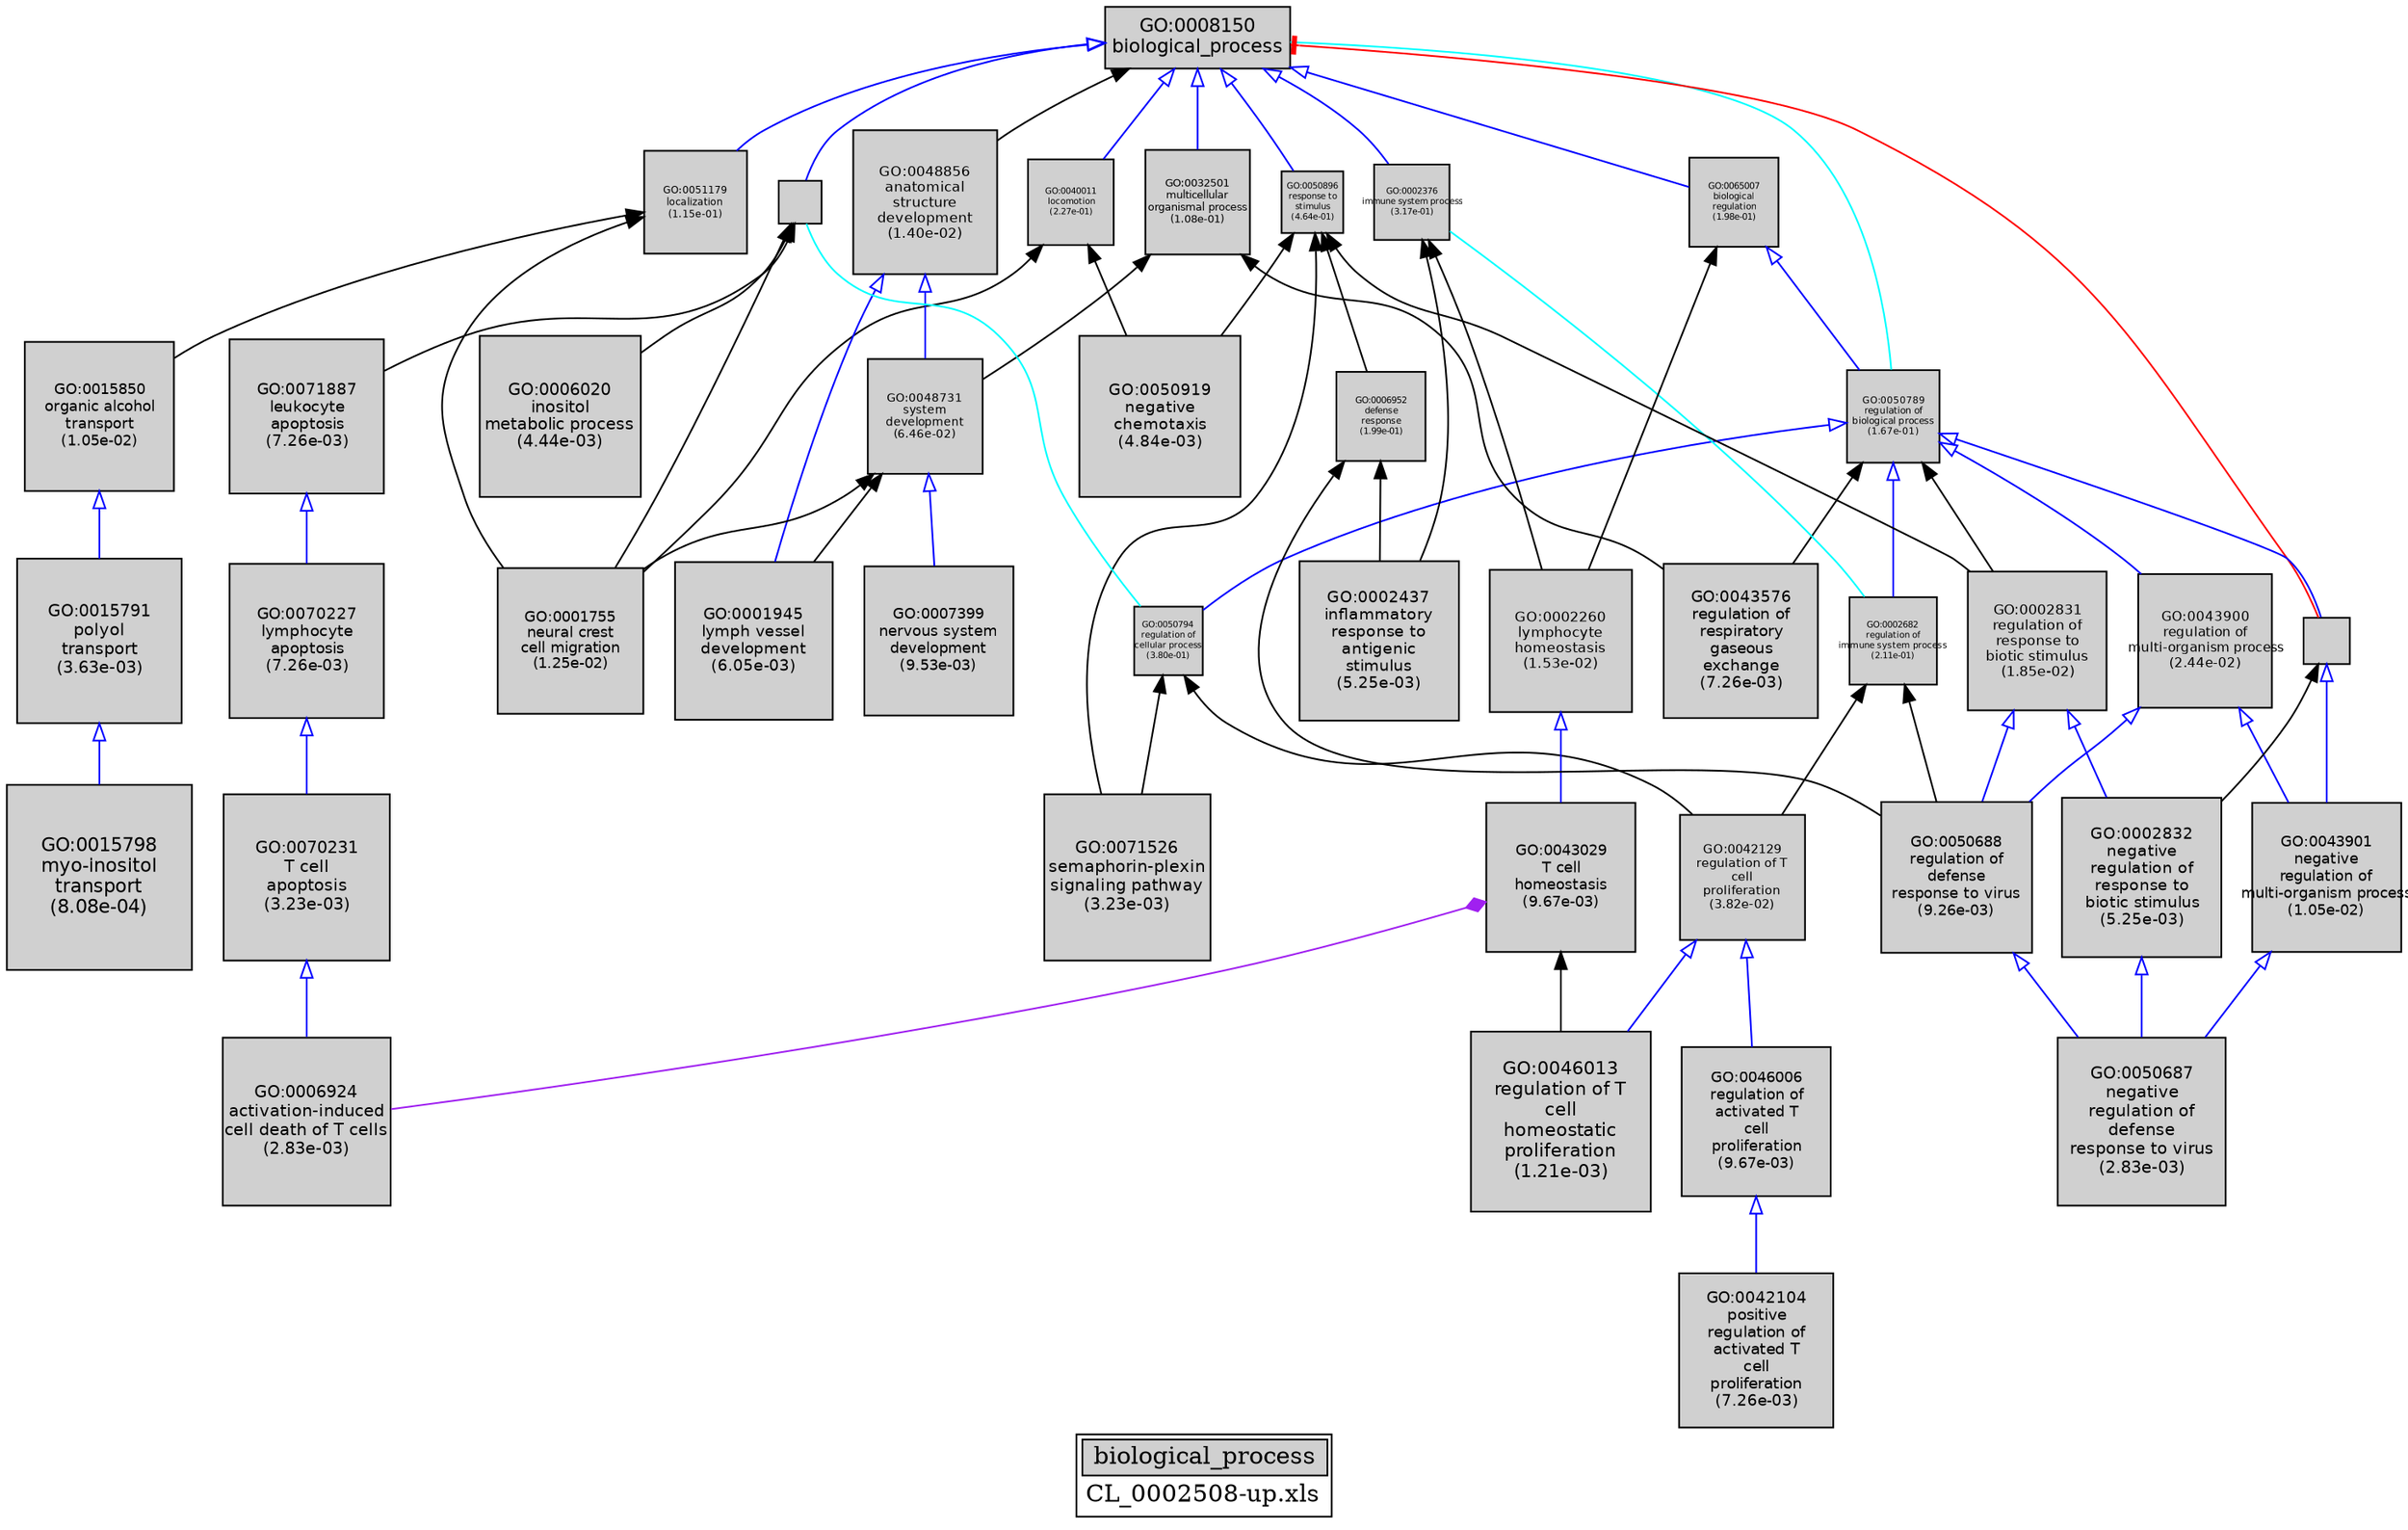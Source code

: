 digraph "biological_process" {
graph [ bgcolor = "#FFFFFF", label = <<TABLE COLOR="black" BGCOLOR="white"><TR><TD COLSPAN="2" BGCOLOR="#D0D0D0"><FONT COLOR="black">biological_process</FONT></TD></TR><TR><TD BORDER="0">CL_0002508-up.xls</TD></TR></TABLE>> ];
node [ fontname = "Helvetica" ];

subgraph "nodes" {

node [ style = "filled", fixedsize = "true", width = 1, shape = "box", fontsize = 9, fillcolor = "#D0D0D0", fontcolor = "black", color = "black" ];

"GO:0008150" [ URL = "#GO:0008150", label = <<TABLE BORDER="0"><TR><TD>GO:0008150<BR/>biological_process</TD></TR></TABLE>>, width = 1.5, shape = "box", fontsize = 10.8 ];
"GO:0050794" [ URL = "#GO:0050794", label = <<TABLE BORDER="0"><TR><TD>GO:0050794<BR/>regulation of<BR/>cellular process<BR/>(3.80e-01)</TD></TR></TABLE>>, width = 0.56095236136, shape = "box", fontsize = 5.0, height = 0.56095236136 ];
"GO:0002831" [ URL = "#GO:0002831", label = <<TABLE BORDER="0"><TR><TD>GO:0002831<BR/>regulation of<BR/>response to<BR/>biotic stimulus<BR/>(1.85e-02)</TD></TR></TABLE>>, width = 1.12514032028, shape = "box", fontsize = 8.10101030601, height = 1.12514032028 ];
"GO:0071526" [ URL = "#GO:0071526", label = <<TABLE BORDER="0"><TR><TD>GO:0071526<BR/>semaphorin-plexin<BR/>signaling pathway<BR/>(3.23e-03)</TD></TR></TABLE>>, width = 1.346924497, shape = "box", fontsize = 9.69785637843, height = 1.346924497 ];
"GO:0042129" [ URL = "#GO:0042129", label = <<TABLE BORDER="0"><TR><TD>GO:0042129<BR/>regulation of T<BR/>cell<BR/>proliferation<BR/>(3.82e-02)</TD></TR></TABLE>>, width = 1.01840253219, shape = "box", fontsize = 7.33249823176, height = 1.01840253219 ];
"GO:0002437" [ URL = "#GO:0002437", label = <<TABLE BORDER="0"><TR><TD>GO:0002437<BR/>inflammatory<BR/>response to<BR/>antigenic<BR/>stimulus<BR/>(5.25e-03)</TD></TR></TABLE>>, width = 1.28908314648, shape = "box", fontsize = 9.28139865468, height = 1.28908314648 ];
"GO:0002260" [ URL = "#GO:0002260", label = <<TABLE BORDER="0"><TR><TD>GO:0002260<BR/>lymphocyte<BR/>homeostasis<BR/>(1.53e-02)</TD></TR></TABLE>>, width = 1.15135603725, shape = "box", fontsize = 8.28976346821, height = 1.15135603725 ];
"GO:0007399" [ URL = "#GO:0007399", label = <<TABLE BORDER="0"><TR><TD>GO:0007399<BR/>nervous system<BR/>development<BR/>(9.53e-03)</TD></TR></TABLE>>, width = 1.21398576057, shape = "box", fontsize = 8.74069747609, height = 1.21398576057 ];
"GO:0051179" [ URL = "#GO:0051179", label = <<TABLE BORDER="0"><TR><TD>GO:0051179<BR/>localization<BR/>(1.15e-01)</TD></TR></TABLE>>, width = 0.830175960147, shape = "box", fontsize = 5.97726691306, height = 0.830175960147 ];
"GO:0050789" [ URL = "#GO:0050789", label = <<TABLE BORDER="0"><TR><TD>GO:0050789<BR/>regulation of<BR/>biological process<BR/>(1.67e-01)</TD></TR></TABLE>>, width = 0.756900726081, shape = "box", fontsize = 5.44968522778, height = 0.756900726081 ];
"GO:0040011" [ URL = "#GO:0040011", label = <<TABLE BORDER="0"><TR><TD>GO:0040011<BR/>locomotion<BR/>(2.27e-01)</TD></TR></TABLE>>, width = 0.690693872228, shape = "box", fontsize = 5.0, height = 0.690693872228 ];
"GO:0043576" [ URL = "#GO:0043576", label = <<TABLE BORDER="0"><TR><TD>GO:0043576<BR/>regulation of<BR/>respiratory<BR/>gaseous<BR/>exchange<BR/>(7.26e-03)</TD></TR></TABLE>>, width = 1.24884992982, shape = "box", fontsize = 8.99171949469, height = 1.24884992982 ];
"GO:0050687" [ URL = "#GO:0050687", label = <<TABLE BORDER="0"><TR><TD>GO:0050687<BR/>negative<BR/>regulation of<BR/>defense<BR/>response to virus<BR/>(2.83e-03)</TD></TR></TABLE>>, width = 1.36240965061, shape = "box", fontsize = 9.80934948441, height = 1.36240965061 ];
"GO:0043901" [ URL = "#GO:0043901", label = <<TABLE BORDER="0"><TR><TD>GO:0043901<BR/>negative<BR/>regulation of<BR/>multi-organism process<BR/>(1.05e-02)</TD></TR></TABLE>>, width = 1.20181863725, shape = "box", fontsize = 8.65309418823, height = 1.20181863725 ];
"GO:0070231" [ URL = "#GO:0070231", label = <<TABLE BORDER="0"><TR><TD>GO:0070231<BR/>T cell<BR/>apoptosis<BR/>(3.23e-03)</TD></TR></TABLE>>, width = 1.346924497, shape = "box", fontsize = 9.69785637843, height = 1.346924497 ];
"GO:0006020" [ URL = "#GO:0006020", label = <<TABLE BORDER="0"><TR><TD>GO:0006020<BR/>inositol<BR/>metabolic process<BR/>(4.44e-03)</TD></TR></TABLE>>, width = 1.30926799332, shape = "box", fontsize = 9.42672955191, height = 1.30926799332 ];
"GO:0001945" [ URL = "#GO:0001945", label = <<TABLE BORDER="0"><TR><TD>GO:0001945<BR/>lymph vessel<BR/>development<BR/>(6.05e-03)</TD></TR></TABLE>>, width = 1.27154372822, shape = "box", fontsize = 9.15511484318, height = 1.27154372822 ];
"GO:0002682" [ URL = "#GO:0002682", label = <<TABLE BORDER="0"><TR><TD>GO:0002682<BR/>regulation of<BR/>immune system process<BR/>(2.11e-01)</TD></TR></TABLE>>, width = 0.70661447927, shape = "box", fontsize = 5.08762425074, height = 0.70661447927 ];
"GO:0032501" [ URL = "#GO:0032501", label = <<TABLE BORDER="0"><TR><TD>GO:0032501<BR/>multicellular<BR/>organismal process<BR/>(1.08e-01)</TD></TR></TABLE>>, width = 0.842237863236, shape = "box", fontsize = 6.0641126153, height = 0.842237863236 ];
"GO:0050919" [ URL = "#GO:0050919", label = <<TABLE BORDER="0"><TR><TD>GO:0050919<BR/>negative<BR/>chemotaxis<BR/>(4.84e-03)</TD></TR></TABLE>>, width = 1.29879285754, shape = "box", fontsize = 9.35130857429, height = 1.29879285754 ];
"GO:0043900" [ URL = "#GO:0043900", label = <<TABLE BORDER="0"><TR><TD>GO:0043900<BR/>regulation of<BR/>multi-organism process<BR/>(2.44e-02)</TD></TR></TABLE>>, width = 1.0853332073, shape = "box", fontsize = 7.81439909259, height = 1.0853332073 ];
"GO:0042104" [ URL = "#GO:0042104", label = <<TABLE BORDER="0"><TR><TD>GO:0042104<BR/>positive<BR/>regulation of<BR/>activated T<BR/>cell<BR/>proliferation<BR/>(7.26e-03)</TD></TR></TABLE>>, width = 1.24884992982, shape = "box", fontsize = 8.99171949469, height = 1.24884992982 ];
"GO:0046013" [ URL = "#GO:0046013", label = <<TABLE BORDER="0"><TR><TD>GO:0046013<BR/>regulation of T<BR/>cell<BR/>homeostatic<BR/>proliferation<BR/>(1.21e-03)</TD></TR></TABLE>>, width = 1.45687964578, shape = "box", fontsize = 10.4895334496, height = 1.45687964578 ];
"GO:0002832" [ URL = "#GO:0002832", label = <<TABLE BORDER="0"><TR><TD>GO:0002832<BR/>negative<BR/>regulation of<BR/>response to<BR/>biotic stimulus<BR/>(5.25e-03)</TD></TR></TABLE>>, width = 1.28908314648, shape = "box", fontsize = 9.28139865468, height = 1.28908314648 ];
"GO:0050688" [ URL = "#GO:0050688", label = <<TABLE BORDER="0"><TR><TD>GO:0050688<BR/>regulation of<BR/>defense<BR/>response to virus<BR/>(9.26e-03)</TD></TR></TABLE>>, width = 1.21769387237, shape = "box", fontsize = 8.76739588105, height = 1.21769387237 ];
"GO:0002376" [ URL = "#GO:0002376", label = <<TABLE BORDER="0"><TR><TD>GO:0002376<BR/>immune system process<BR/>(3.17e-01)</TD></TR></TABLE>>, width = 0.609812388471, shape = "box", fontsize = 5.0, height = 0.609812388471 ];
"GO:0050896" [ URL = "#GO:0050896", label = <<TABLE BORDER="0"><TR><TD>GO:0050896<BR/>response to<BR/>stimulus<BR/>(4.64e-01)</TD></TR></TABLE>>, width = 0.501460889828, shape = "box", fontsize = 5.0, height = 0.501460889828 ];
"GO:0043029" [ URL = "#GO:0043029", label = <<TABLE BORDER="0"><TR><TD>GO:0043029<BR/>T cell<BR/>homeostasis<BR/>(9.67e-03)</TD></TR></TABLE>>, width = 1.21220566965, shape = "box", fontsize = 8.7278808215, height = 1.21220566965 ];
"GO:0048856" [ URL = "#GO:0048856", label = <<TABLE BORDER="0"><TR><TD>GO:0048856<BR/>anatomical<BR/>structure<BR/>development<BR/>(1.40e-02)</TD></TR></TABLE>>, width = 1.16307090824, shape = "box", fontsize = 8.37411053931, height = 1.16307090824 ];
"GO:0009987" [ URL = "#GO:0009987", label = "", width = 0.342458784963, shape = "box", height = 0.342458784963 ];
"GO:0048731" [ URL = "#GO:0048731", label = <<TABLE BORDER="0"><TR><TD>GO:0048731<BR/>system<BR/>development<BR/>(6.46e-02)</TD></TR></TABLE>>, width = 0.933775715258, shape = "box", fontsize = 6.72318514986, height = 0.933775715258 ];
"GO:0001755" [ URL = "#GO:0001755", label = <<TABLE BORDER="0"><TR><TD>GO:0001755<BR/>neural crest<BR/>cell migration<BR/>(1.25e-02)</TD></TR></TABLE>>, width = 1.17868560874, shape = "box", fontsize = 8.48653638295, height = 1.17868560874 ];
"GO:0070227" [ URL = "#GO:0070227", label = <<TABLE BORDER="0"><TR><TD>GO:0070227<BR/>lymphocyte<BR/>apoptosis<BR/>(7.26e-03)</TD></TR></TABLE>>, width = 1.24884992982, shape = "box", fontsize = 8.99171949469, height = 1.24884992982 ];
"GO:0065007" [ URL = "#GO:0065007", label = <<TABLE BORDER="0"><TR><TD>GO:0065007<BR/>biological<BR/>regulation<BR/>(1.98e-01)</TD></TR></TABLE>>, width = 0.720733861763, shape = "box", fontsize = 5.18928380469, height = 0.720733861763 ];
"GO:0048519" [ URL = "#GO:0048519", label = "", width = 0.375632941779, shape = "box", height = 0.375632941779 ];
"GO:0006952" [ URL = "#GO:0006952", label = <<TABLE BORDER="0"><TR><TD>GO:0006952<BR/>defense<BR/>response<BR/>(1.99e-01)</TD></TR></TABLE>>, width = 0.719917403304, shape = "box", fontsize = 5.18340530379, height = 0.719917403304 ];
"GO:0071887" [ URL = "#GO:0071887", label = <<TABLE BORDER="0"><TR><TD>GO:0071887<BR/>leukocyte<BR/>apoptosis<BR/>(7.26e-03)</TD></TR></TABLE>>, width = 1.24884992982, shape = "box", fontsize = 8.99171949469, height = 1.24884992982 ];
"GO:0046006" [ URL = "#GO:0046006", label = <<TABLE BORDER="0"><TR><TD>GO:0046006<BR/>regulation of<BR/>activated T<BR/>cell<BR/>proliferation<BR/>(9.67e-03)</TD></TR></TABLE>>, width = 1.21220566965, shape = "box", fontsize = 8.7278808215, height = 1.21220566965 ];
"GO:0006924" [ URL = "#GO:0006924", label = <<TABLE BORDER="0"><TR><TD>GO:0006924<BR/>activation-induced<BR/>cell death of T cells<BR/>(2.83e-03)</TD></TR></TABLE>>, width = 1.36240965061, shape = "box", fontsize = 9.80934948441, height = 1.36240965061 ];
"GO:0015791" [ URL = "#GO:0015791", label = <<TABLE BORDER="0"><TR><TD>GO:0015791<BR/>polyol<BR/>transport<BR/>(3.63e-03)</TD></TR></TABLE>>, width = 1.33311867366, shape = "box", fontsize = 9.59845445033, height = 1.33311867366 ];
"GO:0015850" [ URL = "#GO:0015850", label = <<TABLE BORDER="0"><TR><TD>GO:0015850<BR/>organic alcohol<BR/>transport<BR/>(1.05e-02)</TD></TR></TABLE>>, width = 1.20181863725, shape = "box", fontsize = 8.65309418823, height = 1.20181863725 ];
"GO:0015798" [ URL = "#GO:0015798", label = <<TABLE BORDER="0"><TR><TD>GO:0015798<BR/>myo-inositol<BR/>transport<BR/>(8.08e-04)</TD></TR></TABLE>>, width = 1.5, shape = "box", fontsize = 10.8, height = 1.5 ];
}
subgraph "edges" {


edge [ dir = "back", weight = 1 ];
subgraph "regulates" {


edge [ color = "cyan", arrowtail = "none" ];
subgraph "positive" {


edge [ color = "green", arrowtail = "vee" ];
}
subgraph "negative" {


edge [ color = "red", arrowtail = "tee" ];
"GO:0008150" -> "GO:0048519";
}
"GO:0008150" -> "GO:0050789";
"GO:0009987" -> "GO:0050794";
"GO:0002376" -> "GO:0002682";
}
subgraph "part_of" {


edge [ color = "purple", arrowtail = "diamond", weight = 2.5 ];
"GO:0043029" -> "GO:0006924";
}
subgraph "is_a" {


edge [ color = "blue", arrowtail = "empty", weight = 5.0 ];
"GO:0043900" -> "GO:0043901";
"GO:0008150" -> "GO:0051179";
"GO:0002260" -> "GO:0043029";
"GO:0042129" -> "GO:0046006";
"GO:0008150" -> "GO:0009987";
"GO:0043900" -> "GO:0050688";
"GO:0048731" -> "GO:0007399";
"GO:0008150" -> "GO:0040011";
"GO:0065007" -> "GO:0050789";
"GO:0015850" -> "GO:0015791";
"GO:0008150" -> "GO:0032501";
"GO:0048856" -> "GO:0048731";
"GO:0070231" -> "GO:0006924";
"GO:0071887" -> "GO:0070227";
"GO:0002831" -> "GO:0002832";
"GO:0048519" -> "GO:0043901";
"GO:0048856" -> "GO:0001945";
"GO:0008150" -> "GO:0050896";
"GO:0050789" -> "GO:0050794";
"GO:0070227" -> "GO:0070231";
"GO:0015791" -> "GO:0015798";
"GO:0042129" -> "GO:0046013";
"GO:0050789" -> "GO:0002682";
"GO:0002832" -> "GO:0050687";
"GO:0008150" -> "GO:0065007";
"GO:0050789" -> "GO:0043900";
"GO:0050789" -> "GO:0048519";
"GO:0043901" -> "GO:0050687";
"GO:0046006" -> "GO:0042104";
"GO:0008150" -> "GO:0002376";
"GO:0050688" -> "GO:0050687";
"GO:0002831" -> "GO:0050688";
}
"GO:0002682" -> "GO:0050688";
"GO:0009987" -> "GO:0001755";
"GO:0050896" -> "GO:0050919";
"GO:0050794" -> "GO:0042129";
"GO:0032501" -> "GO:0043576";
"GO:0051179" -> "GO:0015850";
"GO:0050789" -> "GO:0043576";
"GO:0032501" -> "GO:0048731";
"GO:0051179" -> "GO:0001755";
"GO:0009987" -> "GO:0071887";
"GO:0040011" -> "GO:0001755";
"GO:0050789" -> "GO:0002831";
"GO:0006952" -> "GO:0050688";
"GO:0009987" -> "GO:0006020";
"GO:0050794" -> "GO:0071526";
"GO:0050896" -> "GO:0071526";
"GO:0006952" -> "GO:0002437";
"GO:0002682" -> "GO:0042129";
"GO:0065007" -> "GO:0002260";
"GO:0048731" -> "GO:0001755";
"GO:0048731" -> "GO:0001945";
"GO:0008150" -> "GO:0048856";
"GO:0002376" -> "GO:0002437";
"GO:0043029" -> "GO:0046013";
"GO:0050896" -> "GO:0002831";
"GO:0040011" -> "GO:0050919";
"GO:0050896" -> "GO:0006952";
"GO:0048519" -> "GO:0002832";
"GO:0002376" -> "GO:0002260";
}
}
